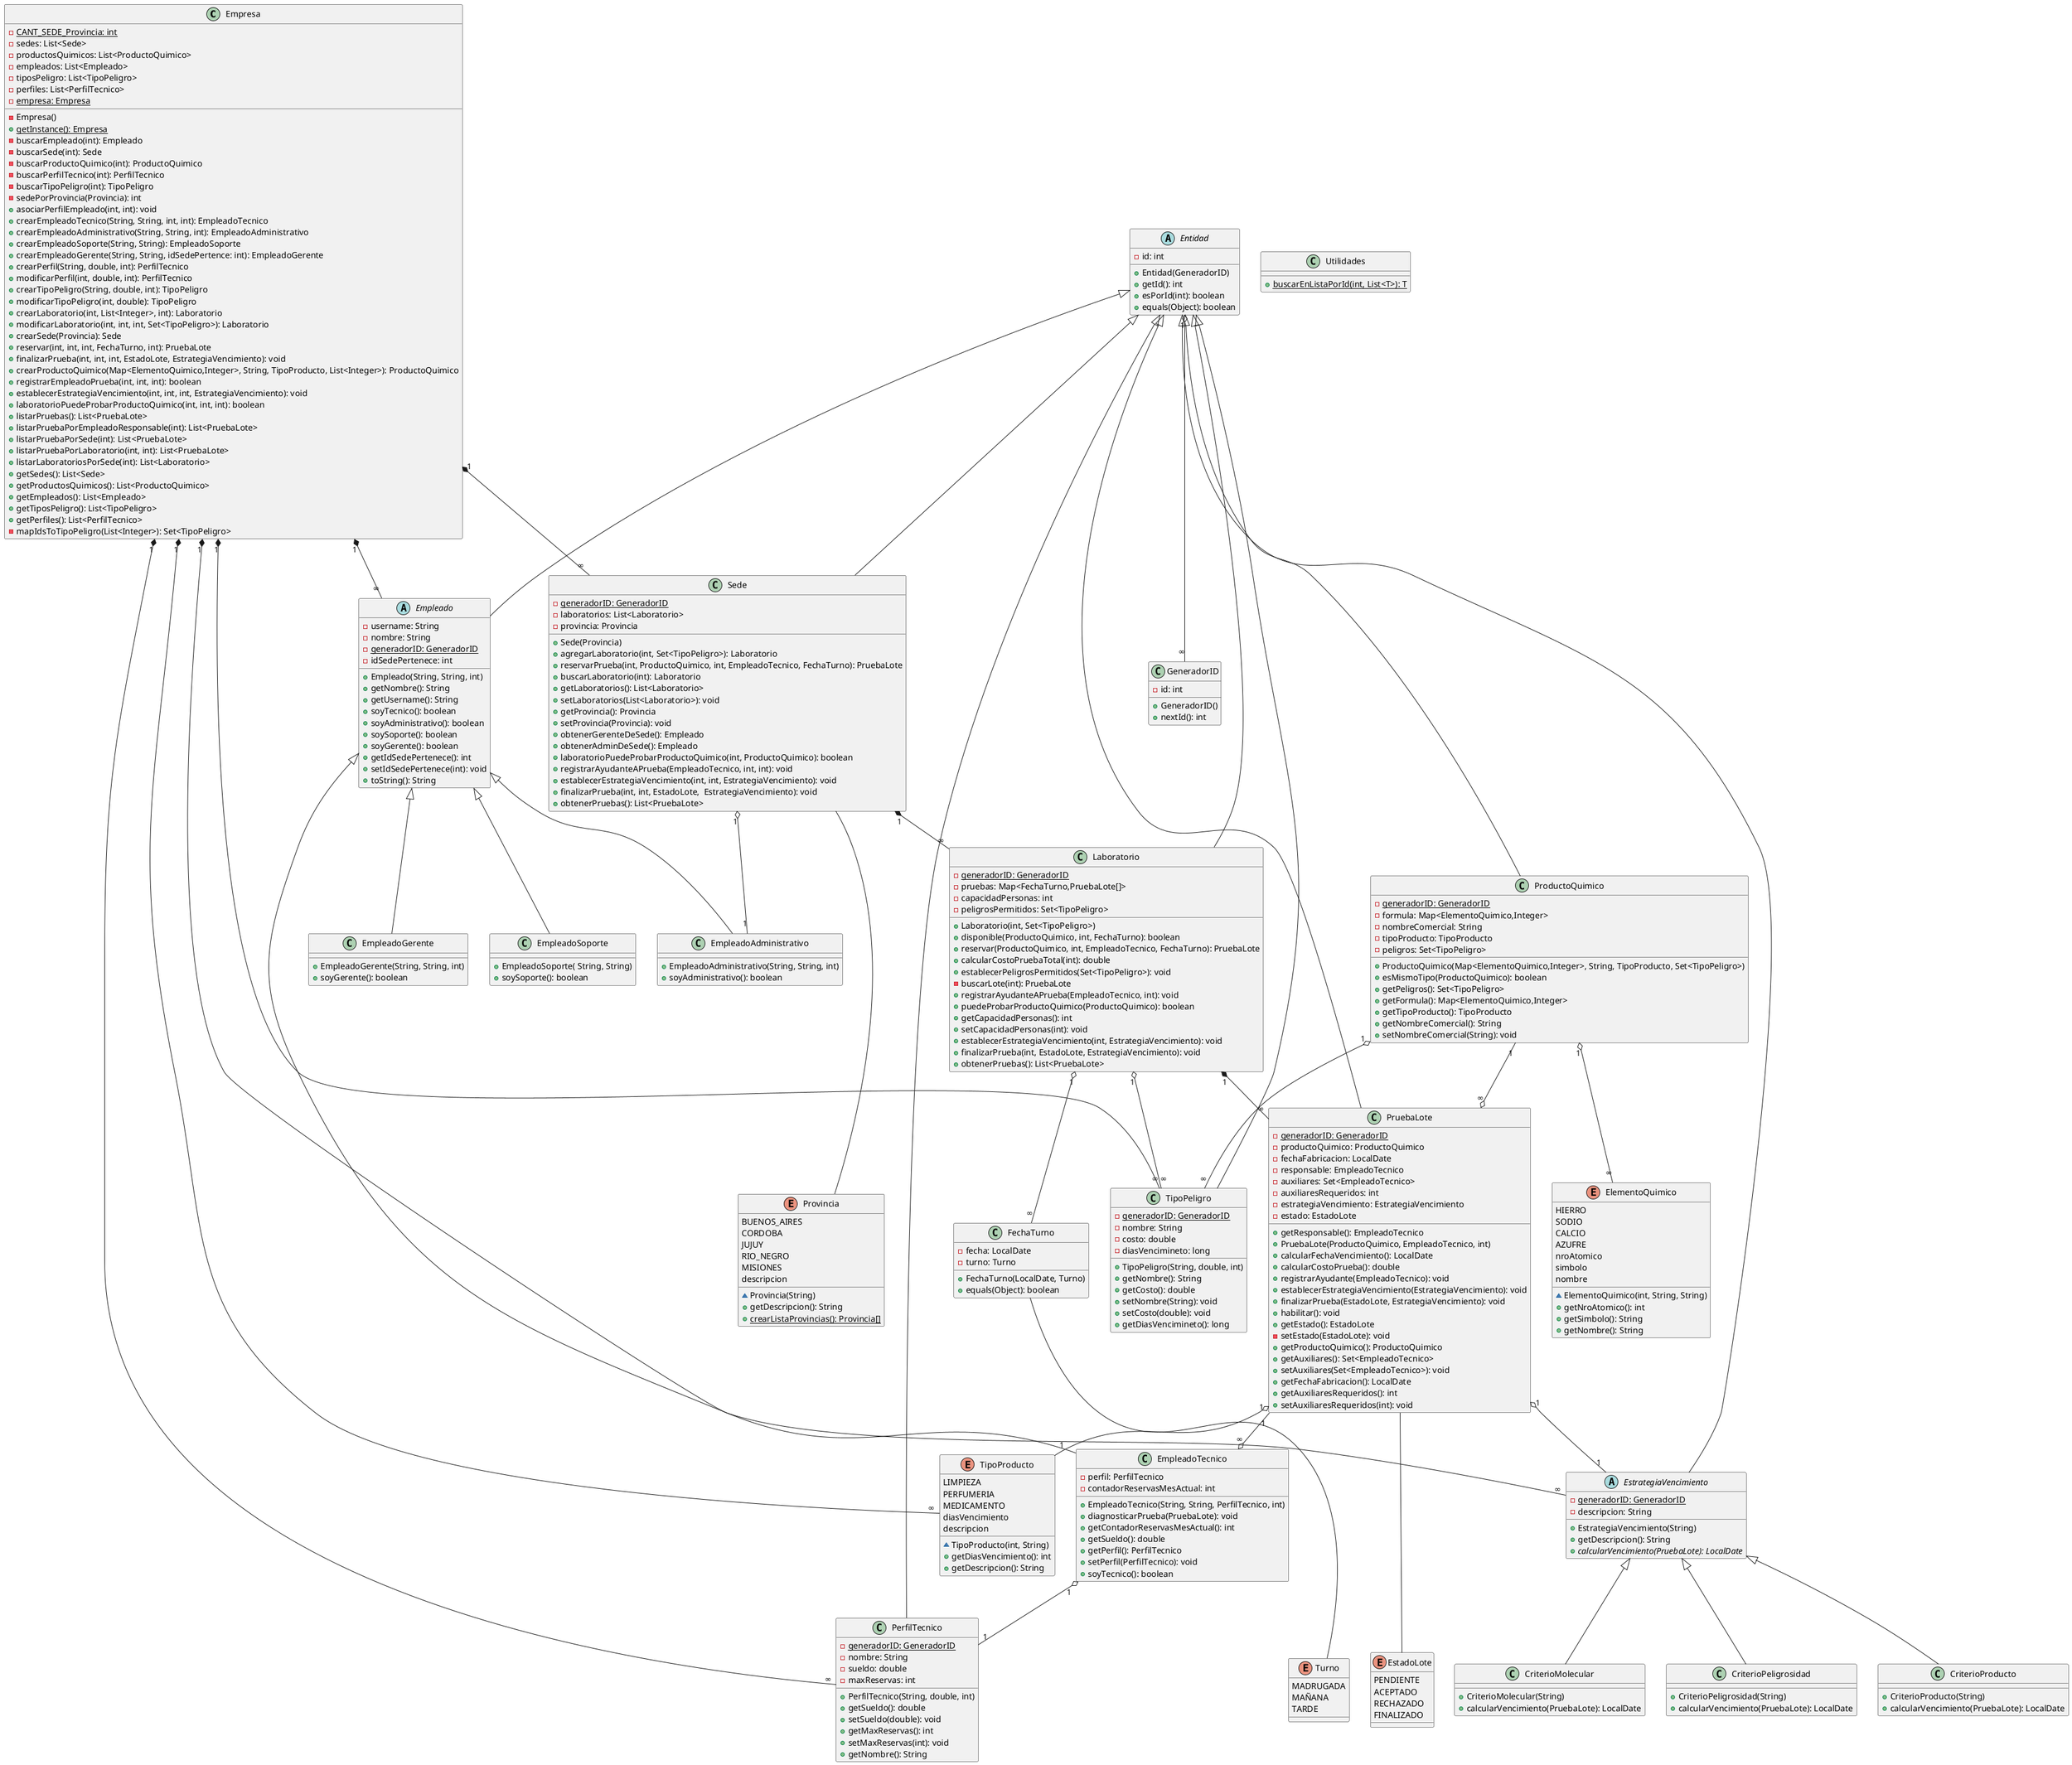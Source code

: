 @startuml
class Empresa {
	-{static} CANT_SEDE_Provincia: int
	-sedes: List<Sede>
	-productosQuimicos: List<ProductoQuimico>
	-empleados: List<Empleado>
	-tiposPeligro: List<TipoPeligro>
	-perfiles: List<PerfilTecnico>
	-{static} empresa: Empresa
	-Empresa()
	+{static} getInstance(): Empresa
	-buscarEmpleado(int): Empleado
	-buscarSede(int): Sede
	-buscarProductoQuimico(int): ProductoQuimico
	-buscarPerfilTecnico(int): PerfilTecnico
	-buscarTipoPeligro(int): TipoPeligro
	-sedePorProvincia(Provincia): int
	+asociarPerfilEmpleado(int, int): void
	+crearEmpleadoTecnico(String, String, int, int): EmpleadoTecnico
	+crearEmpleadoAdministrativo(String, String, int): EmpleadoAdministrativo
	+crearEmpleadoSoporte(String, String): EmpleadoSoporte
	+crearEmpleadoGerente(String, String, idSedePertence: int): EmpleadoGerente
	+crearPerfil(String, double, int): PerfilTecnico
	+modificarPerfil(int, double, int): PerfilTecnico
	+crearTipoPeligro(String, double, int): TipoPeligro
	+modificarTipoPeligro(int, double): TipoPeligro
	+crearLaboratorio(int, List<Integer>, int): Laboratorio
	+modificarLaboratorio(int, int, int, Set<TipoPeligro>): Laboratorio
	+crearSede(Provincia): Sede
	+reservar(int, int, int, FechaTurno, int): PruebaLote
	+finalizarPrueba(int, int, int, EstadoLote, EstrategiaVencimiento): void
	+crearProductoQuimico(Map<ElementoQuimico,Integer>, String, TipoProducto, List<Integer>): ProductoQuimico
	+registrarEmpleadoPrueba(int, int, int): boolean
	+establecerEstrategiaVencimiento(int, int, int, EstrategiaVencimiento): void
	+laboratorioPuedeProbarProductoQuimico(int, int, int): boolean
	+listarPruebas(): List<PruebaLote>
	+listarPruebaPorEmpleadoResponsable(int): List<PruebaLote>
	+listarPruebaPorSede(int): List<PruebaLote>
	+listarPruebaPorLaboratorio(int, int): List<PruebaLote>
	+listarLaboratoriosPorSede(int): List<Laboratorio>
	+getSedes(): List<Sede>
	+getProductosQuimicos(): List<ProductoQuimico>
	+getEmpleados(): List<Empleado>
	+getTiposPeligro(): List<TipoPeligro>
	+getPerfiles(): List<PerfilTecnico>
	-mapIdsToTipoPeligro(List<Integer>): Set<TipoPeligro>
}

abstract class Entidad {
	-id: int
	+Entidad(GeneradorID)
	+getId(): int
	+esPorId(int): boolean
	+equals(Object): boolean
}

class Sede {
	-{static} generadorID: GeneradorID
	-laboratorios: List<Laboratorio>
	-provincia: Provincia
	+Sede(Provincia)
	+agregarLaboratorio(int, Set<TipoPeligro>): Laboratorio
	+reservarPrueba(int, ProductoQuimico, int, EmpleadoTecnico, FechaTurno): PruebaLote
	+buscarLaboratorio(int): Laboratorio
	+getLaboratorios(): List<Laboratorio>
	+setLaboratorios(List<Laboratorio>): void
	+getProvincia(): Provincia
	+setProvincia(Provincia): void
	+obtenerGerenteDeSede(): Empleado
	+obtenerAdminDeSede(): Empleado
	+laboratorioPuedeProbarProductoQuimico(int, ProductoQuimico): boolean
	+registrarAyudanteAPrueba(EmpleadoTecnico, int, int): void
	+establecerEstrategiaVencimiento(int, int, EstrategiaVencimiento): void
	+finalizarPrueba(int, int, EstadoLote,  EstrategiaVencimiento): void
	+obtenerPruebas(): List<PruebaLote>
}


class Laboratorio {
	-{static} generadorID: GeneradorID
	-pruebas: Map<FechaTurno,PruebaLote[]>
	-capacidadPersonas: int
	-peligrosPermitidos: Set<TipoPeligro>
	+Laboratorio(int, Set<TipoPeligro>)
	+disponible(ProductoQuimico, int, FechaTurno): boolean
	+reservar(ProductoQuimico, int, EmpleadoTecnico, FechaTurno): PruebaLote
	+calcularCostoPruebaTotal(int): double
	+establecerPeligrosPermitidos(Set<TipoPeligro>): void
	-buscarLote(int): PruebaLote
	+registrarAyudanteAPrueba(EmpleadoTecnico, int): void
	+puedeProbarProductoQuimico(ProductoQuimico): boolean
	+getCapacidadPersonas(): int
	+setCapacidadPersonas(int): void
	+establecerEstrategiaVencimiento(int, EstrategiaVencimiento): void
	+finalizarPrueba(int, EstadoLote, EstrategiaVencimiento): void
	+obtenerPruebas(): List<PruebaLote>
}

class PruebaLote {
	-{static} generadorID: GeneradorID
	-productoQuimico: ProductoQuimico
	-fechaFabricacion: LocalDate
	-responsable: EmpleadoTecnico
	-auxiliares: Set<EmpleadoTecnico>
	-auxiliaresRequeridos: int
	-estrategiaVencimiento: EstrategiaVencimiento
	-estado: EstadoLote
	+getResponsable(): EmpleadoTecnico
	+PruebaLote(ProductoQuimico, EmpleadoTecnico, int)
	+calcularFechaVencimiento(): LocalDate
	+calcularCostoPrueba(): double
	+registrarAyudante(EmpleadoTecnico): void
	+establecerEstrategiaVencimiento(EstrategiaVencimiento): void
	+finalizarPrueba(EstadoLote, EstrategiaVencimiento): void
	+habilitar(): void
	+getEstado(): EstadoLote
	-setEstado(EstadoLote): void
	+getProductoQuimico(): ProductoQuimico
	+getAuxiliares(): Set<EmpleadoTecnico>
	+setAuxiliares(Set<EmpleadoTecnico>): void
	+getFechaFabricacion(): LocalDate
	+getAuxiliaresRequeridos(): int
	+setAuxiliaresRequeridos(int): void
}

class ProductoQuimico {
	-{static} generadorID: GeneradorID
	-formula: Map<ElementoQuimico,Integer>
	-nombreComercial: String
	-tipoProducto: TipoProducto
	-peligros: Set<TipoPeligro>
	+ProductoQuimico(Map<ElementoQuimico,Integer>, String, TipoProducto, Set<TipoPeligro>)
	+esMismoTipo(ProductoQuimico): boolean
	+getPeligros(): Set<TipoPeligro>
	+getFormula(): Map<ElementoQuimico,Integer>
	+getTipoProducto(): TipoProducto
	+getNombreComercial(): String
	+setNombreComercial(String): void
}

class TipoPeligro  {
	-{static} generadorID: GeneradorID
	-nombre: String
	-costo: double
	-diasVencimineto: long
	+TipoPeligro(String, double, int)
	+getNombre(): String
	+getCosto(): double
	+setNombre(String): void
	+setCosto(double): void
	+getDiasVencimineto(): long
}

class PerfilTecnico {
	-{static} generadorID: GeneradorID
	-nombre: String
	-sueldo: double
	-maxReservas: int
	+PerfilTecnico(String, double, int)
	+getSueldo(): double
	+setSueldo(double): void
	+getMaxReservas(): int
	+setMaxReservas(int): void
	+getNombre(): String
}

class FechaTurno {
	-fecha: LocalDate
	-turno: Turno
	+FechaTurno(LocalDate, Turno)
	+equals(Object): boolean
}
abstract class EstrategiaVencimiento {
	-{static} generadorID: GeneradorID
	-descripcion: String
	+EstrategiaVencimiento(String)
	+getDescripcion(): String
	+{abstract} calcularVencimiento(PruebaLote): LocalDate
}

class CriterioMolecular{
	+CriterioMolecular(String)
	+calcularVencimiento(PruebaLote): LocalDate
}

class CriterioPeligrosidad  {
	+CriterioPeligrosidad(String)
	+calcularVencimiento(PruebaLote): LocalDate
}

class CriterioProducto{
	+CriterioProducto(String)
	+calcularVencimiento(PruebaLote): LocalDate
}

abstract class Empleado{
	-username: String
	-nombre: String
	-{static} generadorID: GeneradorID
	-idSedePertenece: int
	+Empleado(String, String, int)
	+getNombre(): String
	+getUsername(): String
	+soyTecnico(): boolean
	+soyAdministrativo(): boolean
	+soySoporte(): boolean
	+soyGerente(): boolean
	+getIdSedePertenece(): int
	+setIdSedePertenece(int): void
	+toString(): String
}

class EmpleadoAdministrativo {
	+EmpleadoAdministrativo(String, String, int)
	+soyAdministrativo(): boolean
}

class EmpleadoGerente {
	+EmpleadoGerente(String, String, int)
	+soyGerente(): boolean
}

class EmpleadoSoporte {
	+EmpleadoSoporte( String, String)
	+soySoporte(): boolean
}

class EmpleadoTecnico {
	-perfil: PerfilTecnico
	-contadorReservasMesActual: int
	+EmpleadoTecnico(String, String, PerfilTecnico, int)
	+diagnosticarPrueba(PruebaLote): void
	+getContadorReservasMesActual(): int
	+getSueldo(): double
	+getPerfil(): PerfilTecnico
	+setPerfil(PerfilTecnico): void
	+soyTecnico(): boolean
}

class GeneradorID {
	-id: int
	+GeneradorID()
	+nextId(): int
}

class Utilidades{
	+{static} buscarEnListaPorId(int, List<T>): T
}

enum EstadoLote{
	PENDIENTE
	ACEPTADO
	RECHAZADO
	FINALIZADO
}

enum Provincia {
	BUENOS_AIRES
	CORDOBA
	JUJUY
	RIO_NEGRO
	MISIONES
	descripcion
	~Provincia(String)
	+getDescripcion(): String
	+{static} crearListaProvincias(): Provincia[]
}

enum TipoProducto {
	LIMPIEZA
	PERFUMERIA
	MEDICAMENTO
	diasVencimiento
	descripcion
	~TipoProducto(int, String)
	+getDiasVencimiento(): int
	+getDescripcion(): String
}

enum Turno {
	MADRUGADA
	MAÑANA
	TARDE
}

enum ElementoQuimico {
	HIERRO
	SODIO
	CALCIO
	AZUFRE
	nroAtomico
	simbolo
	nombre
	~ElementoQuimico(int, String, String)
	+getNroAtomico(): int
	+getSimbolo(): String
	+getNombre(): String
}

Empleado <|-- EmpleadoTecnico
Empleado <|-- EmpleadoSoporte
Empleado <|-- EmpleadoGerente
Empleado <|-- EmpleadoAdministrativo
Entidad <|-- Empleado
EstrategiaVencimiento <|-- CriterioProducto
EstrategiaVencimiento <|-- CriterioPeligrosidad
EstrategiaVencimiento <|-- CriterioMolecular
Entidad <|-- EstrategiaVencimiento
Entidad <|-- PerfilTecnico
Entidad <|-- TipoPeligro
Entidad <|-- ProductoQuimico
Entidad <|-- PruebaLote
Entidad <|-- Laboratorio
Entidad <|-- Sede

Empresa "1" *--	"∞" Sede
Sede "1" *-- "∞" Laboratorio
Sede --- Provincia
Laboratorio "1" o-- "∞" TipoPeligro
Empresa "1" *-- "∞" TipoPeligro
Empresa "1" *-- "∞" TipoProducto
ProductoQuimico "1" o-- "∞" TipoPeligro
ProductoQuimico "1" --o "∞" PruebaLote
PruebaLote --- EstadoLote
Laboratorio "1" o-- "∞" FechaTurno
FechaTurno --- Turno
Laboratorio "1" *-- "∞" PruebaLote
ProductoQuimico "1" o-- "∞" ElementoQuimico
Empresa "1" *-- "∞" Empleado
PruebaLote "1" o-- "1" EstrategiaVencimiento
EmpleadoTecnico "1" o-- "1" PerfilTecnico
Empresa "1" *-- "∞" PerfilTecnico
Sede "1" o-- "1" EmpleadoAdministrativo
PruebaLote "1" --o "∞" EmpleadoTecnico
Empresa "1" *-- "∞" EstrategiaVencimiento
PruebaLote "1" o-- "1" TipoProducto
Entidad "1" o-- "∞" GeneradorID

@enduml
